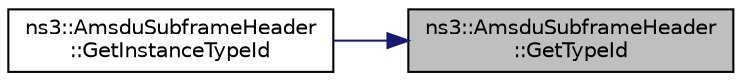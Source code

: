 digraph "ns3::AmsduSubframeHeader::GetTypeId"
{
 // LATEX_PDF_SIZE
  edge [fontname="Helvetica",fontsize="10",labelfontname="Helvetica",labelfontsize="10"];
  node [fontname="Helvetica",fontsize="10",shape=record];
  rankdir="RL";
  Node1 [label="ns3::AmsduSubframeHeader\l::GetTypeId",height=0.2,width=0.4,color="black", fillcolor="grey75", style="filled", fontcolor="black",tooltip="Get the type ID."];
  Node1 -> Node2 [dir="back",color="midnightblue",fontsize="10",style="solid",fontname="Helvetica"];
  Node2 [label="ns3::AmsduSubframeHeader\l::GetInstanceTypeId",height=0.2,width=0.4,color="black", fillcolor="white", style="filled",URL="$classns3_1_1_amsdu_subframe_header.html#ad1a902890b91ef312fff76f46460eb23",tooltip="Get the most derived TypeId for this Object."];
}
